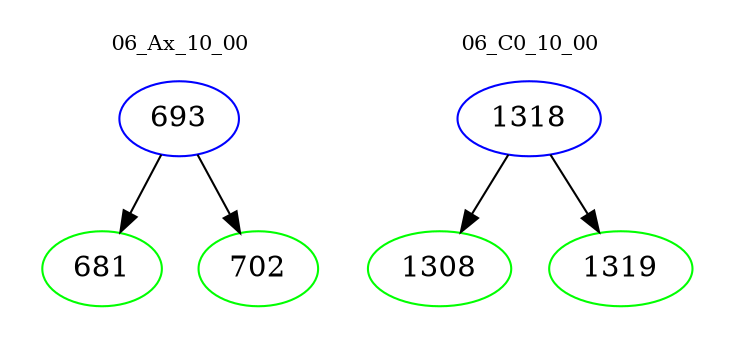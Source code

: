 digraph{
subgraph cluster_0 {
color = white
label = "06_Ax_10_00";
fontsize=10;
T0_693 [label="693", color="blue"]
T0_693 -> T0_681 [color="black"]
T0_681 [label="681", color="green"]
T0_693 -> T0_702 [color="black"]
T0_702 [label="702", color="green"]
}
subgraph cluster_1 {
color = white
label = "06_C0_10_00";
fontsize=10;
T1_1318 [label="1318", color="blue"]
T1_1318 -> T1_1308 [color="black"]
T1_1308 [label="1308", color="green"]
T1_1318 -> T1_1319 [color="black"]
T1_1319 [label="1319", color="green"]
}
}
